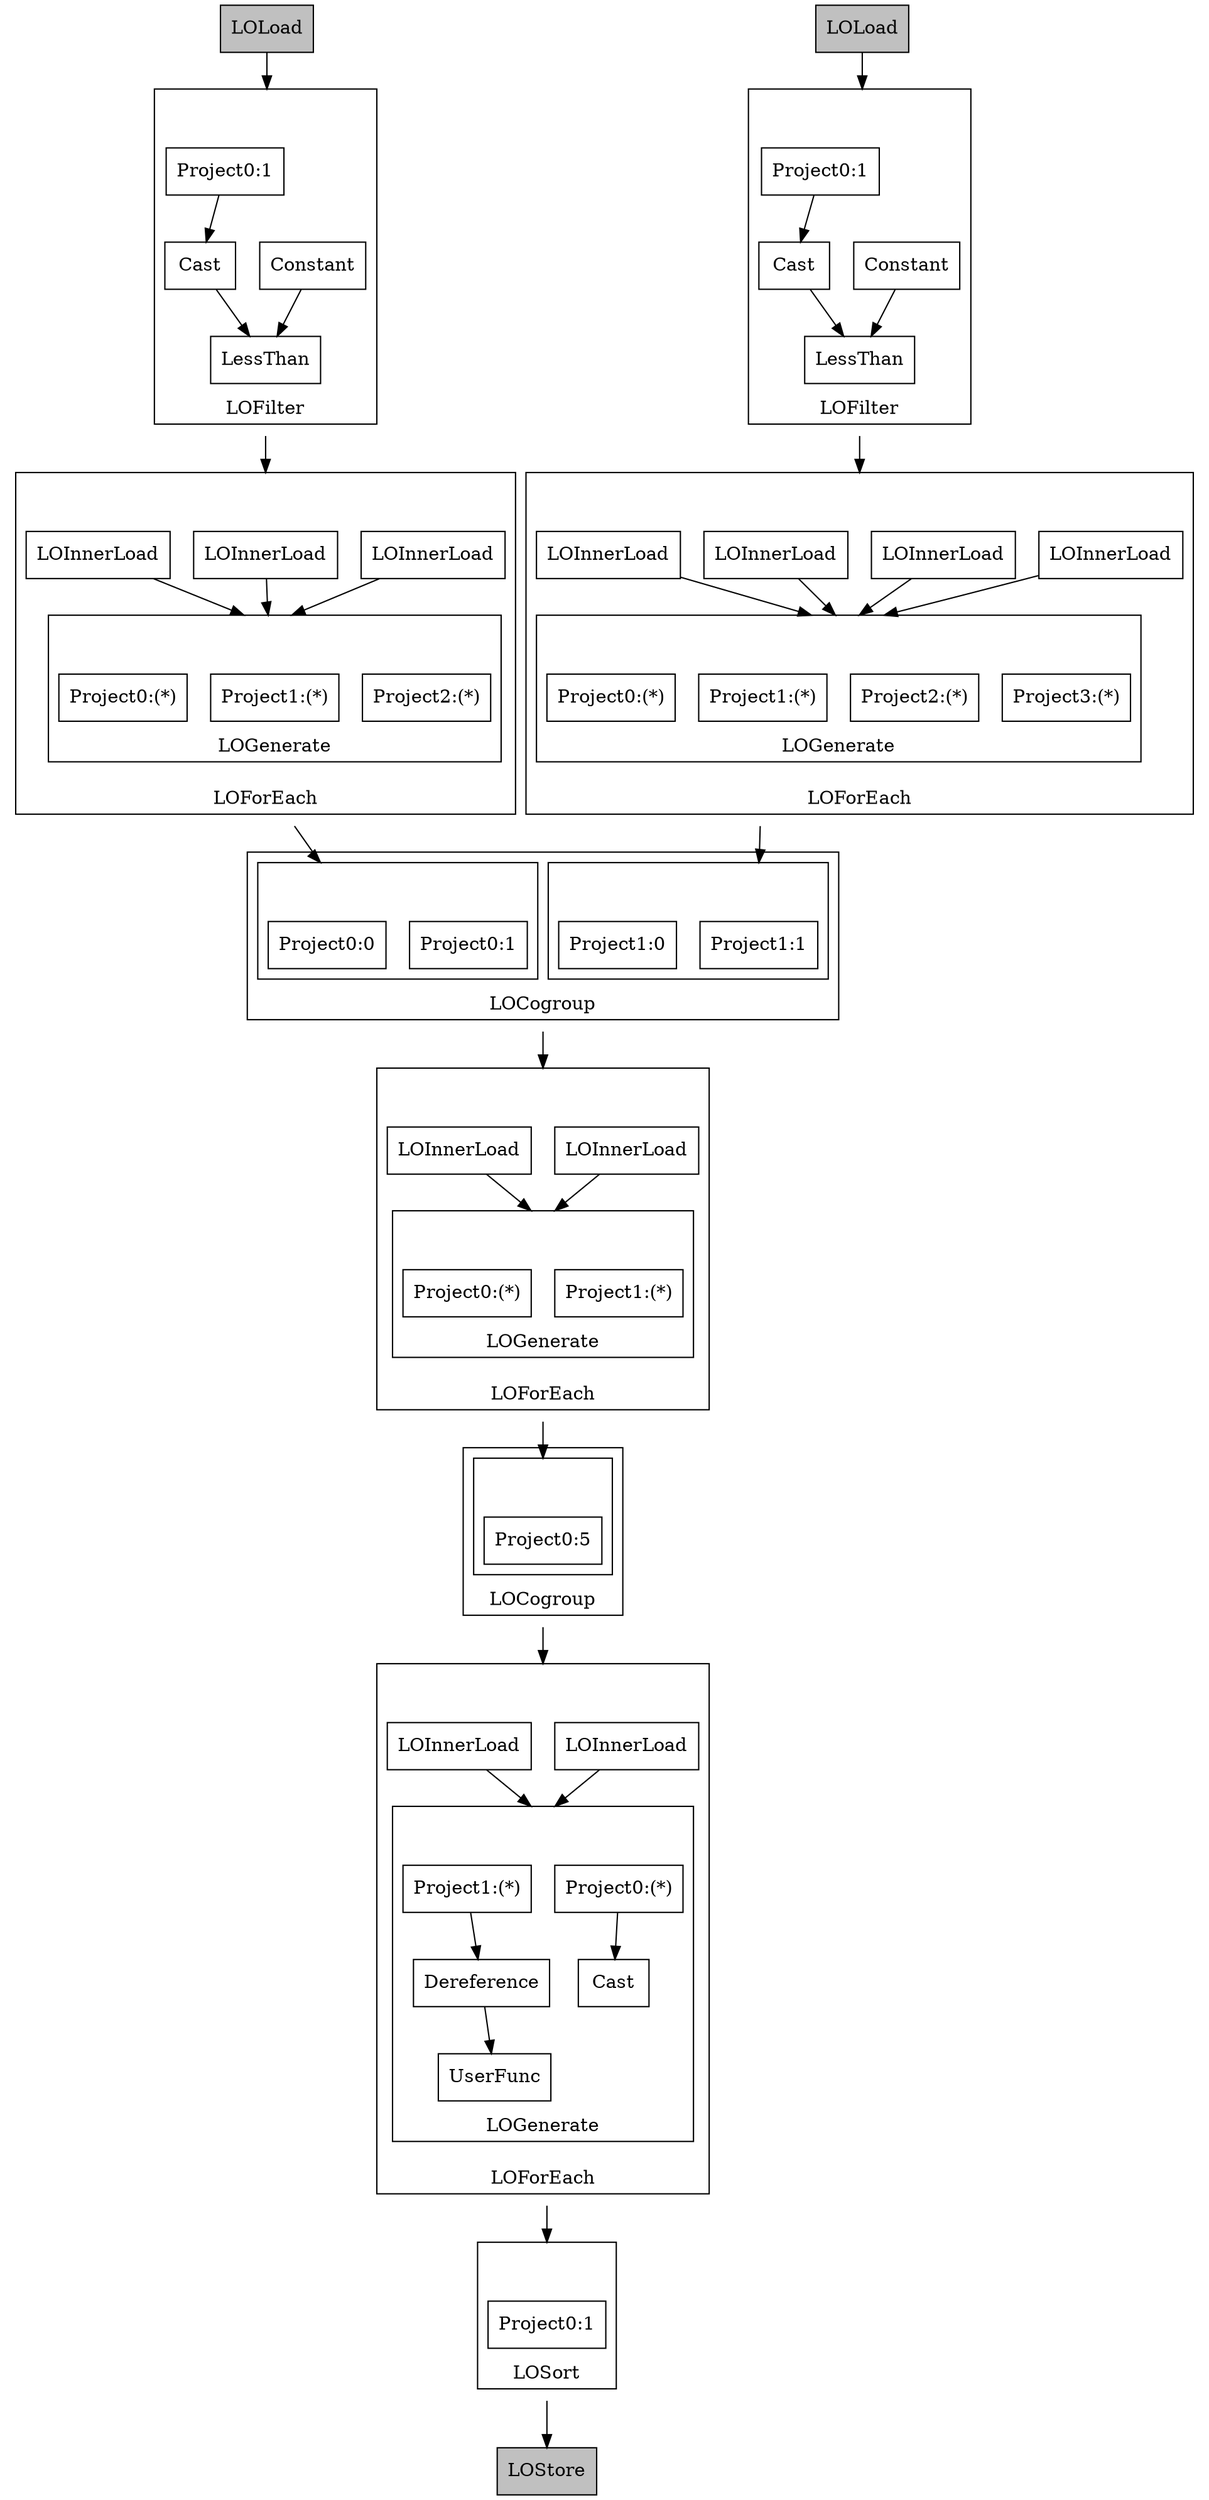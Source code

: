 #-----------------------------------------------
# New Logical Plan:
#-----------------------------------------------
digraph plan {
compound=true;
node [shape=rect];
s20945327_in [label="", style=invis, height=0, width=0];
s20945327_out [label="", style=invis, height=0, width=0];
subgraph cluster_20945327 {
label="LOSort"labelloc=b;
8569405 [label="Project0:1"];
s20945327_in -> 8569405 [style=invis];
};
8569405 -> s20945327_out [style=invis];
s22487327_in [label="", style=invis, height=0, width=0];
s22487327_out [label="", style=invis, height=0, width=0];
subgraph cluster_22487327 {
label="LOForEach"labelloc=b;
24869286 [label="LOInnerLoad"];
24086580 [label="LOInnerLoad"];
s8819824_in [label="", style=invis, height=0, width=0];
s8819824_out [label="", style=invis, height=0, width=0];
subgraph cluster_8819824 {
label="LOGenerate"labelloc=b;
25512760 [label="Project0:(*)"];
885172 [label="Cast"];
25512760 -> 885172
s8819824_in -> 25512760 [style=invis];
12482151 [label="Project1:(*)"];
5210968 [label="Dereference"];
3687978 [label="UserFunc"];
12482151 -> 5210968
5210968 -> 3687978
s8819824_in -> 12482151 [style=invis];
};
885172 -> s8819824_out [style=invis];
3687978 -> s8819824_out [style=invis];
24869286 -> s8819824_in [lhead=cluster_8819824]
24086580 -> s8819824_in [lhead=cluster_8819824]
s22487327_in -> 24869286 [style=invis];
s22487327_in -> 24086580 [style=invis];
};
s8819824_out -> s22487327_out [style=invis];
s18259890_out [label="", style=invis, height=0, width=0];
subgraph cluster_18259890 {
label="LOCogroup"labelloc=b;
subgraph cluster_18259890_4750048 {
label="";
s18259890_4750048_in [label="", style=invis, height=0, width=0];
5148380 [label="Project0:5"];
s18259890_4750048_in -> 5148380 [style=invis];
};
};
5148380 -> s18259890_out [style=invis];
s4750048_in [label="", style=invis, height=0, width=0];
s4750048_out [label="", style=invis, height=0, width=0];
subgraph cluster_4750048 {
label="LOForEach"labelloc=b;
2915013 [label="LOInnerLoad"];
3160672 [label="LOInnerLoad"];
s23258883_in [label="", style=invis, height=0, width=0];
s23258883_out [label="", style=invis, height=0, width=0];
subgraph cluster_23258883 {
label="LOGenerate"labelloc=b;
8069610 [label="Project0:(*)"];
s23258883_in -> 8069610 [style=invis];
32482448 [label="Project1:(*)"];
s23258883_in -> 32482448 [style=invis];
};
8069610 -> s23258883_out [style=invis];
32482448 -> s23258883_out [style=invis];
2915013 -> s23258883_in [lhead=cluster_23258883]
3160672 -> s23258883_in [lhead=cluster_23258883]
s4750048_in -> 2915013 [style=invis];
s4750048_in -> 3160672 [style=invis];
};
s23258883_out -> s4750048_out [style=invis];
s8814509_out [label="", style=invis, height=0, width=0];
subgraph cluster_8814509 {
label="LOCogroup"labelloc=b;
subgraph cluster_8814509_1726320 {
label="";
s8814509_1726320_in [label="", style=invis, height=0, width=0];
2645268 [label="Project0:0"];
s8814509_1726320_in -> 2645268 [style=invis];
32960257 [label="Project0:1"];
s8814509_1726320_in -> 32960257 [style=invis];
};
subgraph cluster_8814509_4359463 {
label="";
s8814509_4359463_in [label="", style=invis, height=0, width=0];
12928596 [label="Project1:0"];
s8814509_4359463_in -> 12928596 [style=invis];
25979266 [label="Project1:1"];
s8814509_4359463_in -> 25979266 [style=invis];
};
};
2645268 -> s8814509_out [style=invis];
32960257 -> s8814509_out [style=invis];
12928596 -> s8814509_out [style=invis];
25979266 -> s8814509_out [style=invis];
s22811631_in [label="", style=invis, height=0, width=0];
s22811631_out [label="", style=invis, height=0, width=0];
subgraph cluster_22811631 {
label="LOFilter"labelloc=b;
17796836 [label="Project0:1"];
28488784 [label="Constant"];
7224872 [label="LessThan"];
20319379 [label="Cast"];
20319379 -> 7224872
28488784 -> 7224872
17796836 -> 20319379
s22811631_in -> 17796836 [style=invis];
s22811631_in -> 28488784 [style=invis];
};
7224872 -> s22811631_out [style=invis];
s4968819_in [label="", style=invis, height=0, width=0];
s4968819_out [label="", style=invis, height=0, width=0];
subgraph cluster_4968819 {
label="LOFilter"labelloc=b;
24814248 [label="Project0:1"];
1491648 [label="Constant"];
5039143 [label="LessThan"];
24356426 [label="Cast"];
24356426 -> 5039143
1491648 -> 5039143
24814248 -> 24356426
s4968819_in -> 24814248 [style=invis];
s4968819_in -> 1491648 [style=invis];
};
5039143 -> s4968819_out [style=invis];
2153655 [label="LOLoad", style="filled", fillcolor="gray"];
27519670 [label="LOLoad", style="filled", fillcolor="gray"];
16412781 [label="LOStore", style="filled", fillcolor="gray"];
s1726320_in [label="", style=invis, height=0, width=0];
s1726320_out [label="", style=invis, height=0, width=0];
subgraph cluster_1726320 {
label="LOForEach"labelloc=b;
s23235469_in [label="", style=invis, height=0, width=0];
s23235469_out [label="", style=invis, height=0, width=0];
subgraph cluster_23235469 {
label="LOGenerate"labelloc=b;
8172621 [label="Project0:(*)"];
s23235469_in -> 8172621 [style=invis];
18957862 [label="Project1:(*)"];
s23235469_in -> 18957862 [style=invis];
25468335 [label="Project2:(*)"];
s23235469_in -> 25468335 [style=invis];
};
8172621 -> s23235469_out [style=invis];
18957862 -> s23235469_out [style=invis];
25468335 -> s23235469_out [style=invis];
12062492 [label="LOInnerLoad"];
31985466 [label="LOInnerLoad"];
4179068 [label="LOInnerLoad"];
12062492 -> s23235469_in [lhead=cluster_23235469]
31985466 -> s23235469_in [lhead=cluster_23235469]
4179068 -> s23235469_in [lhead=cluster_23235469]
s1726320_in -> 12062492 [style=invis];
s1726320_in -> 31985466 [style=invis];
s1726320_in -> 4179068 [style=invis];
};
s23235469_out -> s1726320_out [style=invis];
s4359463_in [label="", style=invis, height=0, width=0];
s4359463_out [label="", style=invis, height=0, width=0];
subgraph cluster_4359463 {
label="LOForEach"labelloc=b;
s20182749_in [label="", style=invis, height=0, width=0];
s20182749_out [label="", style=invis, height=0, width=0];
subgraph cluster_20182749 {
label="LOGenerate"labelloc=b;
3745812 [label="Project0:(*)"];
s20182749_in -> 3745812 [style=invis];
7762850 [label="Project1:(*)"];
s20182749_in -> 7762850 [style=invis];
10589182 [label="Project2:(*)"];
s20182749_in -> 10589182 [style=invis];
33238777 [label="Project3:(*)"];
s20182749_in -> 33238777 [style=invis];
};
3745812 -> s20182749_out [style=invis];
7762850 -> s20182749_out [style=invis];
10589182 -> s20182749_out [style=invis];
33238777 -> s20182749_out [style=invis];
9719229 [label="LOInnerLoad"];
8115306 [label="LOInnerLoad"];
28745811 [label="LOInnerLoad"];
14141119 [label="LOInnerLoad"];
9719229 -> s20182749_in [lhead=cluster_20182749]
8115306 -> s20182749_in [lhead=cluster_20182749]
28745811 -> s20182749_in [lhead=cluster_20182749]
14141119 -> s20182749_in [lhead=cluster_20182749]
s4359463_in -> 9719229 [style=invis];
s4359463_in -> 8115306 [style=invis];
s4359463_in -> 28745811 [style=invis];
s4359463_in -> 14141119 [style=invis];
};
s20182749_out -> s4359463_out [style=invis];
s20945327_out -> 16412781
s22487327_out -> s20945327_in [lhead=cluster_20945327]
s18259890_out -> s22487327_in [lhead=cluster_22487327]
s4750048_out -> s18259890_4750048_in [lhead=cluster_18259890_4750048]
s8814509_out -> s4750048_in [lhead=cluster_4750048]
s22811631_out -> s1726320_in [lhead=cluster_1726320]
s4968819_out -> s4359463_in [lhead=cluster_4359463]
2153655 -> s22811631_in [lhead=cluster_22811631]
27519670 -> s4968819_in [lhead=cluster_4968819]
s1726320_out -> s8814509_1726320_in [lhead=cluster_8814509_1726320]
s4359463_out -> s8814509_4359463_in [lhead=cluster_8814509_4359463]
}

